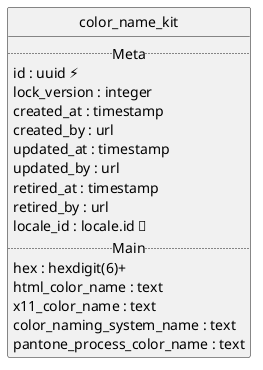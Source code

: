 @startuml uml
skinparam monochrome true
skinparam linetype ortho
hide circle

entity color_name_kit {
  .. Meta ..
  id : uuid ⚡
  lock_version : integer
  created_at : timestamp
  created_by : url
  updated_at : timestamp
  updated_by : url
  retired_at : timestamp
  retired_by : url
  locale_id : locale.id 🔑
  .. Main ..
  hex : hexdigit(6)+
  html_color_name : text
  x11_color_name : text
  color_naming_system_name : text
  pantone_process_color_name : text
}

@enduml
